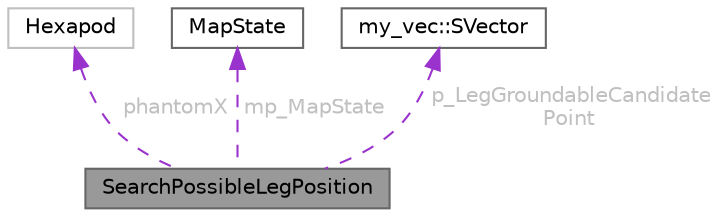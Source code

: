 digraph "SearchPossibleLegPosition"
{
 // LATEX_PDF_SIZE
  bgcolor="transparent";
  edge [fontname=Helvetica,fontsize=10,labelfontname=Helvetica,labelfontsize=10];
  node [fontname=Helvetica,fontsize=10,shape=box,height=0.2,width=0.4];
  Node1 [id="Node000001",label="SearchPossibleLegPosition",height=0.2,width=0.4,color="gray40", fillcolor="grey60", style="filled", fontcolor="black",tooltip=" "];
  Node2 -> Node1 [id="edge1_Node000001_Node000002",dir="back",color="darkorchid3",style="dashed",tooltip=" ",label=" phantomX",fontcolor="grey" ];
  Node2 [id="Node000002",label="Hexapod",height=0.2,width=0.4,color="grey75", fillcolor="white", style="filled",URL="$class_hexapod.html",tooltip=" "];
  Node3 -> Node1 [id="edge2_Node000001_Node000003",dir="back",color="darkorchid3",style="dashed",tooltip=" ",label=" mp_MapState",fontcolor="grey" ];
  Node3 [id="Node000003",label="MapState",height=0.2,width=0.4,color="gray40", fillcolor="white", style="filled",URL="$class_map_state.html",tooltip="マップを表すクラス．"];
  Node4 -> Node1 [id="edge3_Node000001_Node000004",dir="back",color="darkorchid3",style="dashed",tooltip=" ",label=" p_LegGroundableCandidate\lPoint",fontcolor="grey" ];
  Node4 [id="Node000004",label="my_vec::SVector",height=0.2,width=0.4,color="gray40", fillcolor="white", style="filled",URL="$structmy__vec_1_1_s_vector.html",tooltip="ベクトルを表す構造体"];
}
